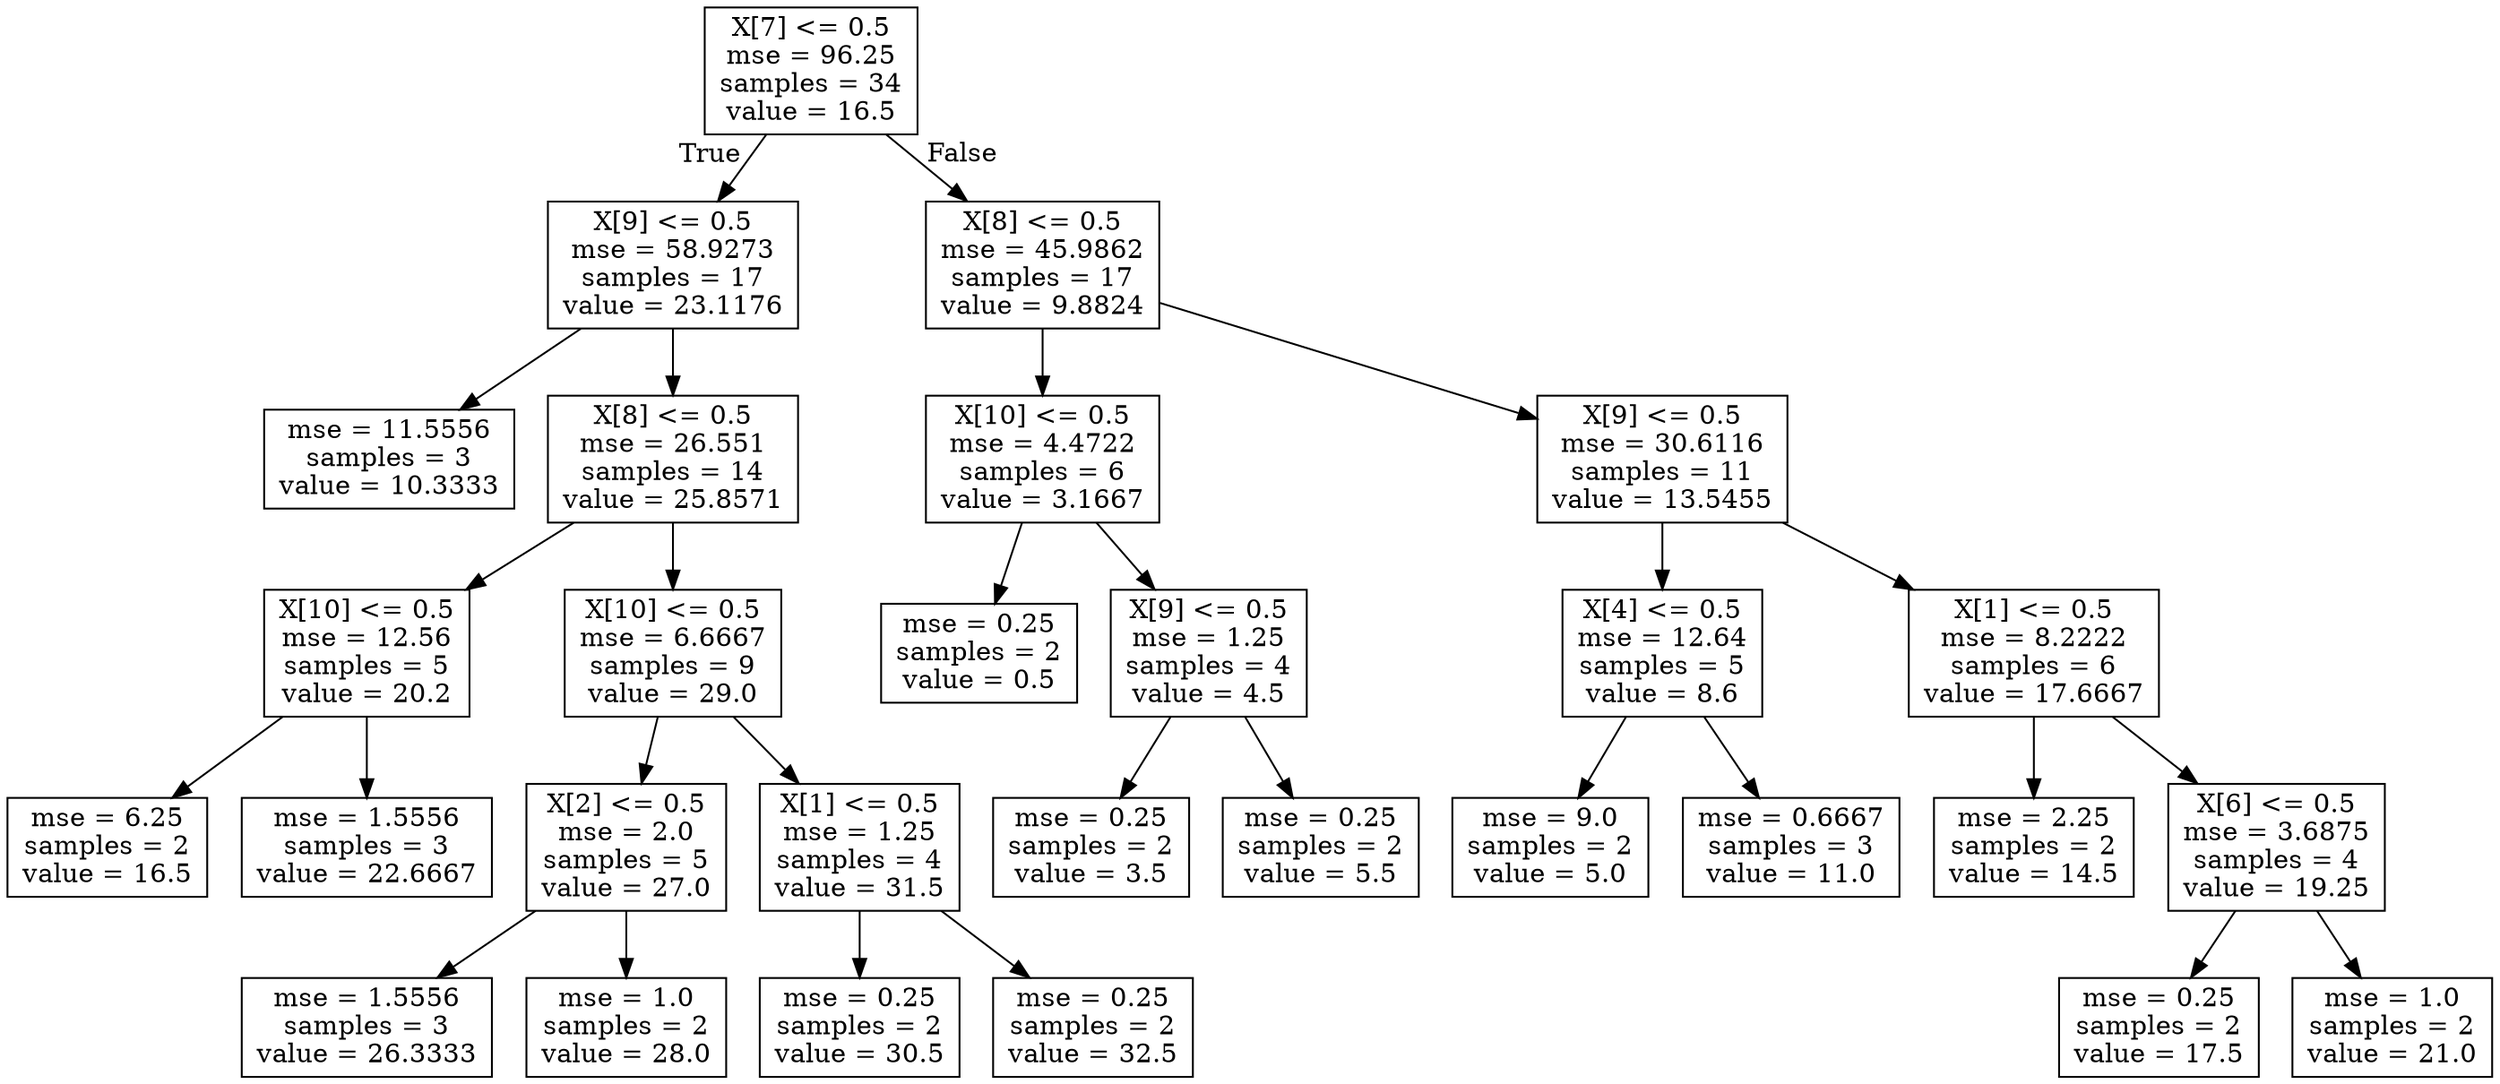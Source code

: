digraph Tree {
node [shape=box] ;
0 [label="X[7] <= 0.5\nmse = 96.25\nsamples = 34\nvalue = 16.5"] ;
1 [label="X[9] <= 0.5\nmse = 58.9273\nsamples = 17\nvalue = 23.1176"] ;
0 -> 1 [labeldistance=2.5, labelangle=45, headlabel="True"] ;
2 [label="mse = 11.5556\nsamples = 3\nvalue = 10.3333"] ;
1 -> 2 ;
3 [label="X[8] <= 0.5\nmse = 26.551\nsamples = 14\nvalue = 25.8571"] ;
1 -> 3 ;
4 [label="X[10] <= 0.5\nmse = 12.56\nsamples = 5\nvalue = 20.2"] ;
3 -> 4 ;
5 [label="mse = 6.25\nsamples = 2\nvalue = 16.5"] ;
4 -> 5 ;
6 [label="mse = 1.5556\nsamples = 3\nvalue = 22.6667"] ;
4 -> 6 ;
7 [label="X[10] <= 0.5\nmse = 6.6667\nsamples = 9\nvalue = 29.0"] ;
3 -> 7 ;
8 [label="X[2] <= 0.5\nmse = 2.0\nsamples = 5\nvalue = 27.0"] ;
7 -> 8 ;
9 [label="mse = 1.5556\nsamples = 3\nvalue = 26.3333"] ;
8 -> 9 ;
10 [label="mse = 1.0\nsamples = 2\nvalue = 28.0"] ;
8 -> 10 ;
11 [label="X[1] <= 0.5\nmse = 1.25\nsamples = 4\nvalue = 31.5"] ;
7 -> 11 ;
12 [label="mse = 0.25\nsamples = 2\nvalue = 30.5"] ;
11 -> 12 ;
13 [label="mse = 0.25\nsamples = 2\nvalue = 32.5"] ;
11 -> 13 ;
14 [label="X[8] <= 0.5\nmse = 45.9862\nsamples = 17\nvalue = 9.8824"] ;
0 -> 14 [labeldistance=2.5, labelangle=-45, headlabel="False"] ;
15 [label="X[10] <= 0.5\nmse = 4.4722\nsamples = 6\nvalue = 3.1667"] ;
14 -> 15 ;
16 [label="mse = 0.25\nsamples = 2\nvalue = 0.5"] ;
15 -> 16 ;
17 [label="X[9] <= 0.5\nmse = 1.25\nsamples = 4\nvalue = 4.5"] ;
15 -> 17 ;
18 [label="mse = 0.25\nsamples = 2\nvalue = 3.5"] ;
17 -> 18 ;
19 [label="mse = 0.25\nsamples = 2\nvalue = 5.5"] ;
17 -> 19 ;
20 [label="X[9] <= 0.5\nmse = 30.6116\nsamples = 11\nvalue = 13.5455"] ;
14 -> 20 ;
21 [label="X[4] <= 0.5\nmse = 12.64\nsamples = 5\nvalue = 8.6"] ;
20 -> 21 ;
22 [label="mse = 9.0\nsamples = 2\nvalue = 5.0"] ;
21 -> 22 ;
23 [label="mse = 0.6667\nsamples = 3\nvalue = 11.0"] ;
21 -> 23 ;
24 [label="X[1] <= 0.5\nmse = 8.2222\nsamples = 6\nvalue = 17.6667"] ;
20 -> 24 ;
25 [label="mse = 2.25\nsamples = 2\nvalue = 14.5"] ;
24 -> 25 ;
26 [label="X[6] <= 0.5\nmse = 3.6875\nsamples = 4\nvalue = 19.25"] ;
24 -> 26 ;
27 [label="mse = 0.25\nsamples = 2\nvalue = 17.5"] ;
26 -> 27 ;
28 [label="mse = 1.0\nsamples = 2\nvalue = 21.0"] ;
26 -> 28 ;
}